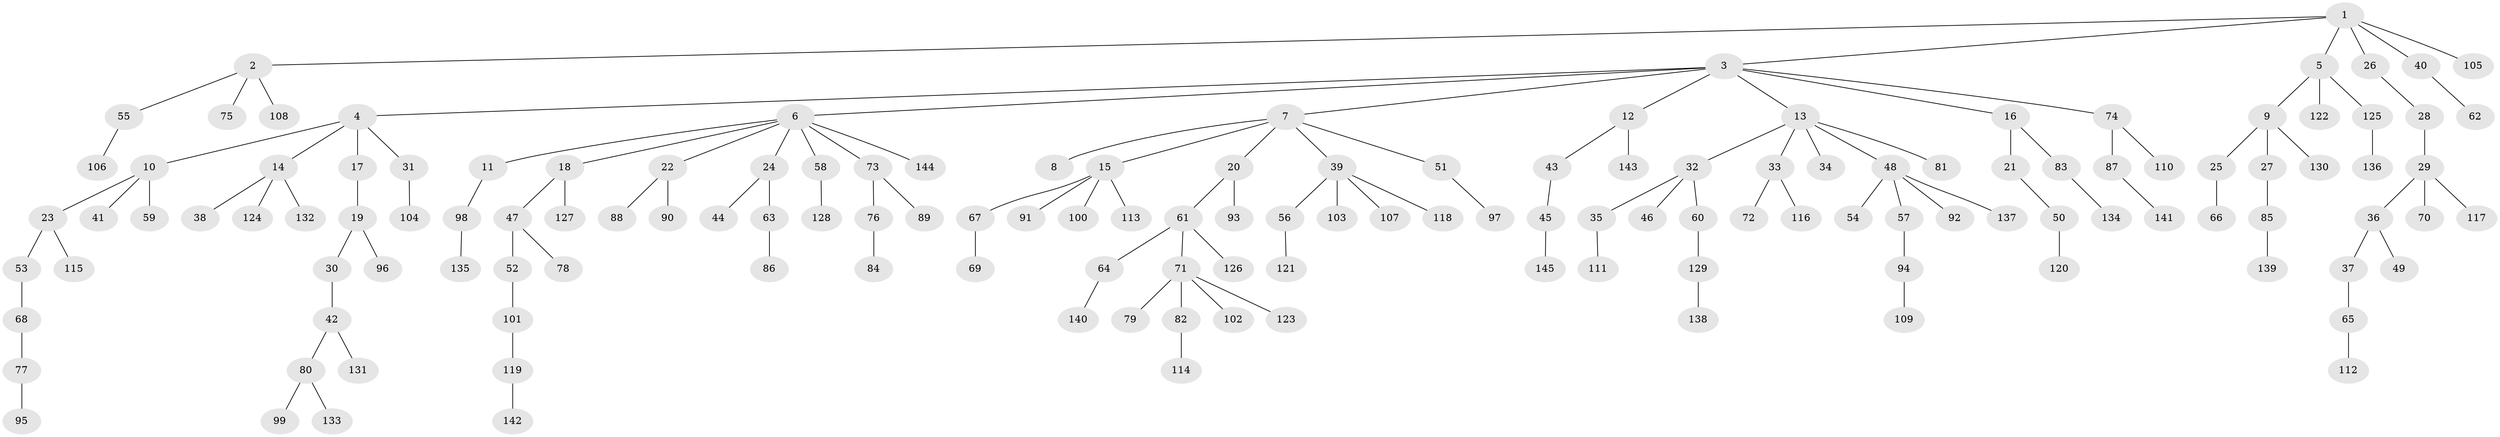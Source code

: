 // coarse degree distribution, {8: 0.0196078431372549, 3: 0.0784313725490196, 9: 0.00980392156862745, 5: 0.029411764705882353, 7: 0.00980392156862745, 1: 0.5784313725490197, 4: 0.0784313725490196, 2: 0.19607843137254902}
// Generated by graph-tools (version 1.1) at 2025/42/03/06/25 10:42:05]
// undirected, 145 vertices, 144 edges
graph export_dot {
graph [start="1"]
  node [color=gray90,style=filled];
  1;
  2;
  3;
  4;
  5;
  6;
  7;
  8;
  9;
  10;
  11;
  12;
  13;
  14;
  15;
  16;
  17;
  18;
  19;
  20;
  21;
  22;
  23;
  24;
  25;
  26;
  27;
  28;
  29;
  30;
  31;
  32;
  33;
  34;
  35;
  36;
  37;
  38;
  39;
  40;
  41;
  42;
  43;
  44;
  45;
  46;
  47;
  48;
  49;
  50;
  51;
  52;
  53;
  54;
  55;
  56;
  57;
  58;
  59;
  60;
  61;
  62;
  63;
  64;
  65;
  66;
  67;
  68;
  69;
  70;
  71;
  72;
  73;
  74;
  75;
  76;
  77;
  78;
  79;
  80;
  81;
  82;
  83;
  84;
  85;
  86;
  87;
  88;
  89;
  90;
  91;
  92;
  93;
  94;
  95;
  96;
  97;
  98;
  99;
  100;
  101;
  102;
  103;
  104;
  105;
  106;
  107;
  108;
  109;
  110;
  111;
  112;
  113;
  114;
  115;
  116;
  117;
  118;
  119;
  120;
  121;
  122;
  123;
  124;
  125;
  126;
  127;
  128;
  129;
  130;
  131;
  132;
  133;
  134;
  135;
  136;
  137;
  138;
  139;
  140;
  141;
  142;
  143;
  144;
  145;
  1 -- 2;
  1 -- 3;
  1 -- 5;
  1 -- 26;
  1 -- 40;
  1 -- 105;
  2 -- 55;
  2 -- 75;
  2 -- 108;
  3 -- 4;
  3 -- 6;
  3 -- 7;
  3 -- 12;
  3 -- 13;
  3 -- 16;
  3 -- 74;
  4 -- 10;
  4 -- 14;
  4 -- 17;
  4 -- 31;
  5 -- 9;
  5 -- 122;
  5 -- 125;
  6 -- 11;
  6 -- 18;
  6 -- 22;
  6 -- 24;
  6 -- 58;
  6 -- 73;
  6 -- 144;
  7 -- 8;
  7 -- 15;
  7 -- 20;
  7 -- 39;
  7 -- 51;
  9 -- 25;
  9 -- 27;
  9 -- 130;
  10 -- 23;
  10 -- 41;
  10 -- 59;
  11 -- 98;
  12 -- 43;
  12 -- 143;
  13 -- 32;
  13 -- 33;
  13 -- 34;
  13 -- 48;
  13 -- 81;
  14 -- 38;
  14 -- 124;
  14 -- 132;
  15 -- 67;
  15 -- 91;
  15 -- 100;
  15 -- 113;
  16 -- 21;
  16 -- 83;
  17 -- 19;
  18 -- 47;
  18 -- 127;
  19 -- 30;
  19 -- 96;
  20 -- 61;
  20 -- 93;
  21 -- 50;
  22 -- 88;
  22 -- 90;
  23 -- 53;
  23 -- 115;
  24 -- 44;
  24 -- 63;
  25 -- 66;
  26 -- 28;
  27 -- 85;
  28 -- 29;
  29 -- 36;
  29 -- 70;
  29 -- 117;
  30 -- 42;
  31 -- 104;
  32 -- 35;
  32 -- 46;
  32 -- 60;
  33 -- 72;
  33 -- 116;
  35 -- 111;
  36 -- 37;
  36 -- 49;
  37 -- 65;
  39 -- 56;
  39 -- 103;
  39 -- 107;
  39 -- 118;
  40 -- 62;
  42 -- 80;
  42 -- 131;
  43 -- 45;
  45 -- 145;
  47 -- 52;
  47 -- 78;
  48 -- 54;
  48 -- 57;
  48 -- 92;
  48 -- 137;
  50 -- 120;
  51 -- 97;
  52 -- 101;
  53 -- 68;
  55 -- 106;
  56 -- 121;
  57 -- 94;
  58 -- 128;
  60 -- 129;
  61 -- 64;
  61 -- 71;
  61 -- 126;
  63 -- 86;
  64 -- 140;
  65 -- 112;
  67 -- 69;
  68 -- 77;
  71 -- 79;
  71 -- 82;
  71 -- 102;
  71 -- 123;
  73 -- 76;
  73 -- 89;
  74 -- 87;
  74 -- 110;
  76 -- 84;
  77 -- 95;
  80 -- 99;
  80 -- 133;
  82 -- 114;
  83 -- 134;
  85 -- 139;
  87 -- 141;
  94 -- 109;
  98 -- 135;
  101 -- 119;
  119 -- 142;
  125 -- 136;
  129 -- 138;
}
